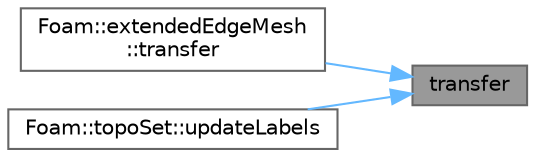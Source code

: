 digraph "transfer"
{
 // LATEX_PDF_SIZE
  bgcolor="transparent";
  edge [fontname=Helvetica,fontsize=10,labelfontname=Helvetica,labelfontsize=10];
  node [fontname=Helvetica,fontsize=10,shape=box,height=0.2,width=0.4];
  rankdir="RL";
  Node1 [id="Node000001",label="transfer",height=0.2,width=0.4,color="gray40", fillcolor="grey60", style="filled", fontcolor="black",tooltip=" "];
  Node1 -> Node2 [id="edge1_Node000001_Node000002",dir="back",color="steelblue1",style="solid",tooltip=" "];
  Node2 [id="Node000002",label="Foam::extendedEdgeMesh\l::transfer",height=0.2,width=0.4,color="grey40", fillcolor="white", style="filled",URL="$classFoam_1_1extendedEdgeMesh.html#a6ff8f008f8f7547a04ed8dc7d1cfc099",tooltip=" "];
  Node1 -> Node3 [id="edge2_Node000001_Node000003",dir="back",color="steelblue1",style="solid",tooltip=" "];
  Node3 [id="Node000003",label="Foam::topoSet::updateLabels",height=0.2,width=0.4,color="grey40", fillcolor="white", style="filled",URL="$classFoam_1_1topoSet.html#adbf4ae7942d705a43b68463ca9897307",tooltip=" "];
}
